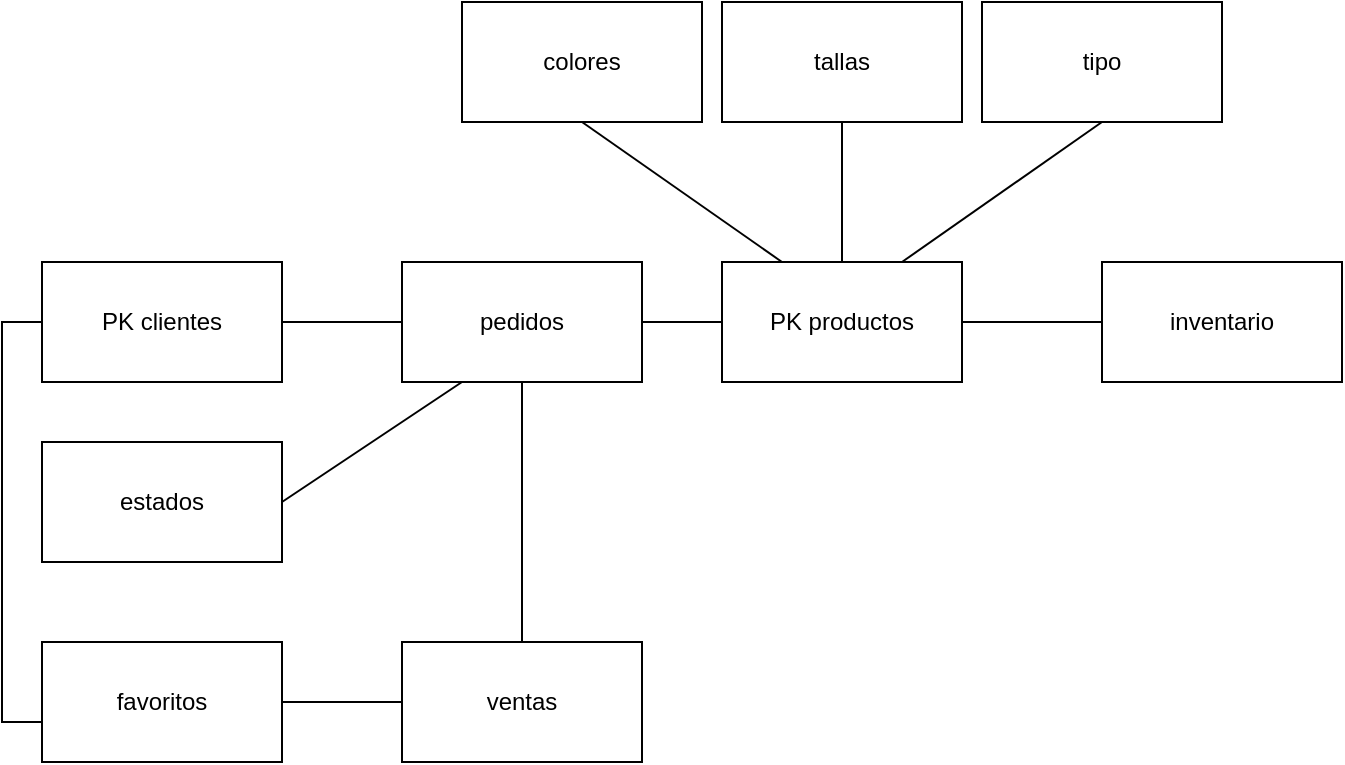<mxfile version="14.9.3" type="github">
  <diagram id="HboHc-IrxtWA7diKq0-i" name="Page-1">
    <mxGraphModel dx="1038" dy="541" grid="1" gridSize="10" guides="1" tooltips="1" connect="1" arrows="1" fold="1" page="1" pageScale="1" pageWidth="1100" pageHeight="4000" math="0" shadow="0">
      <root>
        <mxCell id="0" />
        <mxCell id="1" parent="0" />
        <mxCell id="Sa8WIqtPDNMDipXOr8q--1" value="PK clientes" style="rounded=0;whiteSpace=wrap;html=1;" vertex="1" parent="1">
          <mxGeometry x="150" y="150" width="120" height="60" as="geometry" />
        </mxCell>
        <mxCell id="Sa8WIqtPDNMDipXOr8q--2" value="PK productos" style="rounded=0;whiteSpace=wrap;html=1;" vertex="1" parent="1">
          <mxGeometry x="490" y="150" width="120" height="60" as="geometry" />
        </mxCell>
        <mxCell id="Sa8WIqtPDNMDipXOr8q--3" value="pedidos" style="rounded=0;whiteSpace=wrap;html=1;" vertex="1" parent="1">
          <mxGeometry x="330" y="150" width="120" height="60" as="geometry" />
        </mxCell>
        <mxCell id="Sa8WIqtPDNMDipXOr8q--4" value="estados" style="rounded=0;whiteSpace=wrap;html=1;" vertex="1" parent="1">
          <mxGeometry x="150" y="240" width="120" height="60" as="geometry" />
        </mxCell>
        <mxCell id="Sa8WIqtPDNMDipXOr8q--5" value="" style="endArrow=none;html=1;entryX=0;entryY=0.5;entryDx=0;entryDy=0;exitX=1;exitY=0.5;exitDx=0;exitDy=0;" edge="1" parent="1" source="Sa8WIqtPDNMDipXOr8q--1" target="Sa8WIqtPDNMDipXOr8q--3">
          <mxGeometry width="50" height="50" relative="1" as="geometry">
            <mxPoint x="500" y="330" as="sourcePoint" />
            <mxPoint x="550" y="280" as="targetPoint" />
          </mxGeometry>
        </mxCell>
        <mxCell id="Sa8WIqtPDNMDipXOr8q--6" value="colores" style="rounded=0;whiteSpace=wrap;html=1;" vertex="1" parent="1">
          <mxGeometry x="360" y="20" width="120" height="60" as="geometry" />
        </mxCell>
        <mxCell id="Sa8WIqtPDNMDipXOr8q--7" value="tallas" style="rounded=0;whiteSpace=wrap;html=1;" vertex="1" parent="1">
          <mxGeometry x="490" y="20" width="120" height="60" as="geometry" />
        </mxCell>
        <mxCell id="Sa8WIqtPDNMDipXOr8q--9" value="ventas" style="rounded=0;whiteSpace=wrap;html=1;" vertex="1" parent="1">
          <mxGeometry x="330" y="340" width="120" height="60" as="geometry" />
        </mxCell>
        <mxCell id="Sa8WIqtPDNMDipXOr8q--10" value="favoritos" style="rounded=0;whiteSpace=wrap;html=1;" vertex="1" parent="1">
          <mxGeometry x="150" y="340" width="120" height="60" as="geometry" />
        </mxCell>
        <mxCell id="Sa8WIqtPDNMDipXOr8q--11" value="inventario" style="rounded=0;whiteSpace=wrap;html=1;" vertex="1" parent="1">
          <mxGeometry x="680" y="150" width="120" height="60" as="geometry" />
        </mxCell>
        <mxCell id="Sa8WIqtPDNMDipXOr8q--12" value="" style="endArrow=none;html=1;entryX=0;entryY=0.5;entryDx=0;entryDy=0;exitX=1;exitY=0.5;exitDx=0;exitDy=0;" edge="1" parent="1" source="Sa8WIqtPDNMDipXOr8q--2" target="Sa8WIqtPDNMDipXOr8q--11">
          <mxGeometry width="50" height="50" relative="1" as="geometry">
            <mxPoint x="500" y="330" as="sourcePoint" />
            <mxPoint x="550" y="280" as="targetPoint" />
          </mxGeometry>
        </mxCell>
        <mxCell id="Sa8WIqtPDNMDipXOr8q--13" value="" style="endArrow=none;html=1;entryX=0;entryY=0.5;entryDx=0;entryDy=0;" edge="1" parent="1" target="Sa8WIqtPDNMDipXOr8q--2">
          <mxGeometry width="50" height="50" relative="1" as="geometry">
            <mxPoint x="450" y="180" as="sourcePoint" />
            <mxPoint x="550" y="230" as="targetPoint" />
          </mxGeometry>
        </mxCell>
        <mxCell id="Sa8WIqtPDNMDipXOr8q--14" value="" style="endArrow=none;html=1;entryX=0.5;entryY=1;entryDx=0;entryDy=0;exitX=0.5;exitY=0;exitDx=0;exitDy=0;" edge="1" parent="1" source="Sa8WIqtPDNMDipXOr8q--9" target="Sa8WIqtPDNMDipXOr8q--3">
          <mxGeometry width="50" height="50" relative="1" as="geometry">
            <mxPoint x="500" y="280" as="sourcePoint" />
            <mxPoint x="550" y="230" as="targetPoint" />
          </mxGeometry>
        </mxCell>
        <mxCell id="Sa8WIqtPDNMDipXOr8q--15" value="" style="endArrow=none;html=1;exitX=1;exitY=0.5;exitDx=0;exitDy=0;entryX=0.25;entryY=1;entryDx=0;entryDy=0;" edge="1" parent="1" source="Sa8WIqtPDNMDipXOr8q--4" target="Sa8WIqtPDNMDipXOr8q--3">
          <mxGeometry width="50" height="50" relative="1" as="geometry">
            <mxPoint x="500" y="280" as="sourcePoint" />
            <mxPoint x="390" y="270" as="targetPoint" />
          </mxGeometry>
        </mxCell>
        <mxCell id="Sa8WIqtPDNMDipXOr8q--17" value="" style="endArrow=none;html=1;entryX=0;entryY=0.5;entryDx=0;entryDy=0;exitX=1;exitY=0.5;exitDx=0;exitDy=0;" edge="1" parent="1" source="Sa8WIqtPDNMDipXOr8q--10" target="Sa8WIqtPDNMDipXOr8q--9">
          <mxGeometry width="50" height="50" relative="1" as="geometry">
            <mxPoint x="500" y="280" as="sourcePoint" />
            <mxPoint x="550" y="230" as="targetPoint" />
          </mxGeometry>
        </mxCell>
        <mxCell id="Sa8WIqtPDNMDipXOr8q--18" value="" style="shape=partialRectangle;whiteSpace=wrap;html=1;bottom=1;right=1;left=1;top=0;fillColor=none;routingCenterX=-0.5;rotation=90;" vertex="1" parent="1">
          <mxGeometry x="40" y="270" width="200" height="20" as="geometry" />
        </mxCell>
        <mxCell id="Sa8WIqtPDNMDipXOr8q--20" value="" style="endArrow=none;html=1;entryX=0.5;entryY=1;entryDx=0;entryDy=0;exitX=0.25;exitY=0;exitDx=0;exitDy=0;" edge="1" parent="1" source="Sa8WIqtPDNMDipXOr8q--2" target="Sa8WIqtPDNMDipXOr8q--6">
          <mxGeometry width="50" height="50" relative="1" as="geometry">
            <mxPoint x="500" y="240" as="sourcePoint" />
            <mxPoint x="550" y="190" as="targetPoint" />
          </mxGeometry>
        </mxCell>
        <mxCell id="Sa8WIqtPDNMDipXOr8q--21" value="" style="endArrow=none;html=1;entryX=0.5;entryY=1;entryDx=0;entryDy=0;exitX=0.5;exitY=0;exitDx=0;exitDy=0;" edge="1" parent="1" source="Sa8WIqtPDNMDipXOr8q--2" target="Sa8WIqtPDNMDipXOr8q--7">
          <mxGeometry width="50" height="50" relative="1" as="geometry">
            <mxPoint x="500" y="240" as="sourcePoint" />
            <mxPoint x="550" y="190" as="targetPoint" />
          </mxGeometry>
        </mxCell>
        <mxCell id="Sa8WIqtPDNMDipXOr8q--22" value="tipo" style="rounded=0;whiteSpace=wrap;html=1;" vertex="1" parent="1">
          <mxGeometry x="620" y="20" width="120" height="60" as="geometry" />
        </mxCell>
        <mxCell id="Sa8WIqtPDNMDipXOr8q--24" value="" style="endArrow=none;html=1;entryX=0.5;entryY=1;entryDx=0;entryDy=0;exitX=0.75;exitY=0;exitDx=0;exitDy=0;" edge="1" parent="1" source="Sa8WIqtPDNMDipXOr8q--2" target="Sa8WIqtPDNMDipXOr8q--22">
          <mxGeometry width="50" height="50" relative="1" as="geometry">
            <mxPoint x="500" y="240" as="sourcePoint" />
            <mxPoint x="550" y="190" as="targetPoint" />
          </mxGeometry>
        </mxCell>
      </root>
    </mxGraphModel>
  </diagram>
</mxfile>
